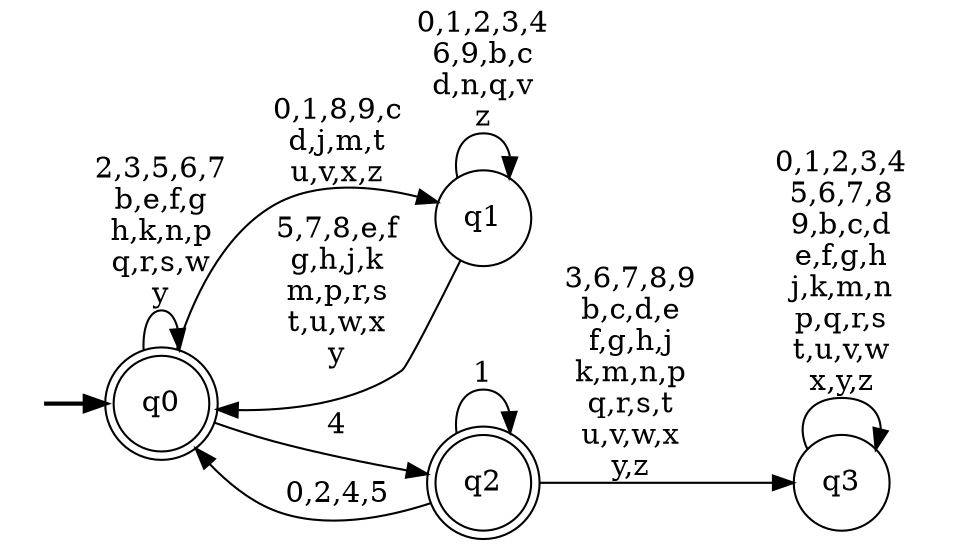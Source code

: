 digraph BlueStar {
__start0 [style = invis, shape = none, label = "", width = 0, height = 0];

rankdir=LR;
size="8,5";

s0 [style="rounded,filled", color="black", fillcolor="white" shape="doublecircle", label="q0"];
s1 [style="filled", color="black", fillcolor="white" shape="circle", label="q1"];
s2 [style="rounded,filled", color="black", fillcolor="white" shape="doublecircle", label="q2"];
s3 [style="filled", color="black", fillcolor="white" shape="circle", label="q3"];
subgraph cluster_main { 
	graph [pad=".75", ranksep="0.15", nodesep="0.15"];
	 style=invis; 
	__start0 -> s0 [penwidth=2];
}
s0 -> s0 [label="2,3,5,6,7\nb,e,f,g\nh,k,n,p\nq,r,s,w\ny"];
s0 -> s1 [label="0,1,8,9,c\nd,j,m,t\nu,v,x,z"];
s0 -> s2 [label="4"];
s1 -> s0 [label="5,7,8,e,f\ng,h,j,k\nm,p,r,s\nt,u,w,x\ny"];
s1 -> s1 [label="0,1,2,3,4\n6,9,b,c\nd,n,q,v\nz"];
s2 -> s0 [label="0,2,4,5"];
s2 -> s2 [label="1"];
s2 -> s3 [label="3,6,7,8,9\nb,c,d,e\nf,g,h,j\nk,m,n,p\nq,r,s,t\nu,v,w,x\ny,z"];
s3 -> s3 [label="0,1,2,3,4\n5,6,7,8\n9,b,c,d\ne,f,g,h\nj,k,m,n\np,q,r,s\nt,u,v,w\nx,y,z"];

}